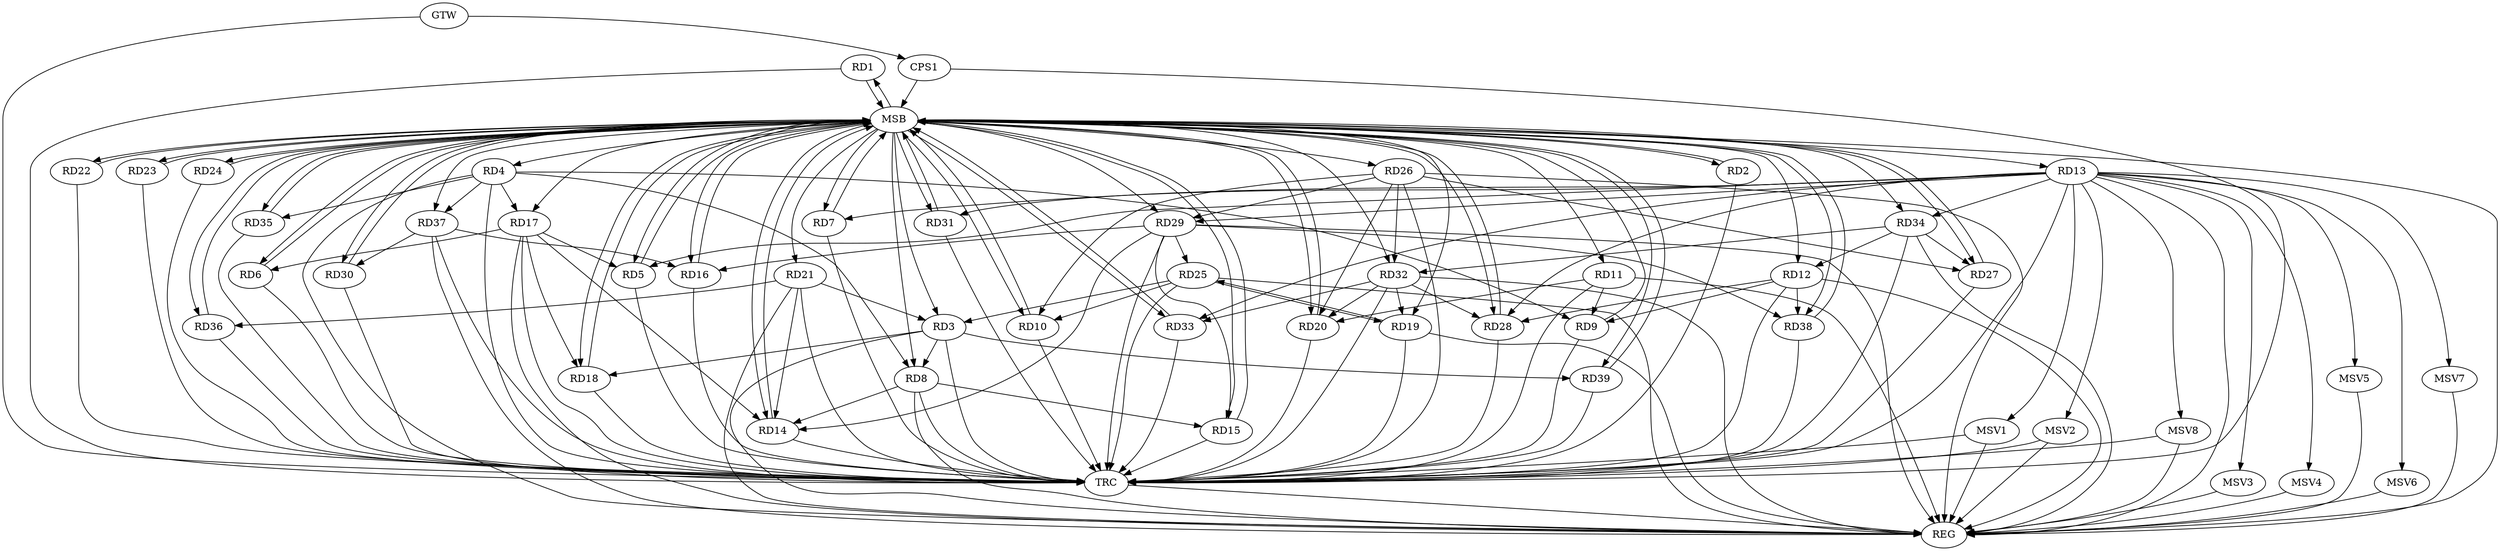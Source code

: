 strict digraph G {
  RD1 [ label="RD1" ];
  RD2 [ label="RD2" ];
  RD3 [ label="RD3" ];
  RD4 [ label="RD4" ];
  RD5 [ label="RD5" ];
  RD6 [ label="RD6" ];
  RD7 [ label="RD7" ];
  RD8 [ label="RD8" ];
  RD9 [ label="RD9" ];
  RD10 [ label="RD10" ];
  RD11 [ label="RD11" ];
  RD12 [ label="RD12" ];
  RD13 [ label="RD13" ];
  RD14 [ label="RD14" ];
  RD15 [ label="RD15" ];
  RD16 [ label="RD16" ];
  RD17 [ label="RD17" ];
  RD18 [ label="RD18" ];
  RD19 [ label="RD19" ];
  RD20 [ label="RD20" ];
  RD21 [ label="RD21" ];
  RD22 [ label="RD22" ];
  RD23 [ label="RD23" ];
  RD24 [ label="RD24" ];
  RD25 [ label="RD25" ];
  RD26 [ label="RD26" ];
  RD27 [ label="RD27" ];
  RD28 [ label="RD28" ];
  RD29 [ label="RD29" ];
  RD30 [ label="RD30" ];
  RD31 [ label="RD31" ];
  RD32 [ label="RD32" ];
  RD33 [ label="RD33" ];
  RD34 [ label="RD34" ];
  RD35 [ label="RD35" ];
  RD36 [ label="RD36" ];
  RD37 [ label="RD37" ];
  RD38 [ label="RD38" ];
  RD39 [ label="RD39" ];
  CPS1 [ label="CPS1" ];
  GTW [ label="GTW" ];
  REG [ label="REG" ];
  MSB [ label="MSB" ];
  TRC [ label="TRC" ];
  MSV1 [ label="MSV1" ];
  MSV2 [ label="MSV2" ];
  MSV3 [ label="MSV3" ];
  MSV4 [ label="MSV4" ];
  MSV5 [ label="MSV5" ];
  MSV6 [ label="MSV6" ];
  MSV7 [ label="MSV7" ];
  MSV8 [ label="MSV8" ];
  RD3 -> RD8;
  RD3 -> RD18;
  RD21 -> RD3;
  RD25 -> RD3;
  RD3 -> RD39;
  RD4 -> RD8;
  RD4 -> RD9;
  RD4 -> RD17;
  RD4 -> RD35;
  RD4 -> RD37;
  RD13 -> RD5;
  RD17 -> RD5;
  RD17 -> RD6;
  RD13 -> RD7;
  RD8 -> RD14;
  RD8 -> RD15;
  RD11 -> RD9;
  RD12 -> RD9;
  RD25 -> RD10;
  RD26 -> RD10;
  RD11 -> RD20;
  RD12 -> RD28;
  RD34 -> RD12;
  RD12 -> RD38;
  RD13 -> RD28;
  RD13 -> RD29;
  RD13 -> RD31;
  RD13 -> RD33;
  RD13 -> RD34;
  RD17 -> RD14;
  RD21 -> RD14;
  RD29 -> RD14;
  RD29 -> RD15;
  RD29 -> RD16;
  RD37 -> RD16;
  RD17 -> RD18;
  RD19 -> RD25;
  RD25 -> RD19;
  RD32 -> RD19;
  RD26 -> RD20;
  RD32 -> RD20;
  RD21 -> RD36;
  RD29 -> RD25;
  RD26 -> RD27;
  RD26 -> RD29;
  RD26 -> RD32;
  RD34 -> RD27;
  RD32 -> RD28;
  RD29 -> RD38;
  RD37 -> RD30;
  RD32 -> RD33;
  RD34 -> RD32;
  GTW -> CPS1;
  RD3 -> REG;
  RD4 -> REG;
  RD8 -> REG;
  RD11 -> REG;
  RD12 -> REG;
  RD13 -> REG;
  RD17 -> REG;
  RD19 -> REG;
  RD21 -> REG;
  RD25 -> REG;
  RD26 -> REG;
  RD29 -> REG;
  RD32 -> REG;
  RD34 -> REG;
  RD37 -> REG;
  RD1 -> MSB;
  MSB -> RD5;
  MSB -> RD6;
  MSB -> RD12;
  MSB -> RD17;
  MSB -> RD22;
  MSB -> RD23;
  MSB -> RD33;
  MSB -> REG;
  RD2 -> MSB;
  MSB -> RD32;
  RD5 -> MSB;
  MSB -> RD20;
  RD6 -> MSB;
  MSB -> RD30;
  RD7 -> MSB;
  MSB -> RD13;
  MSB -> RD16;
  RD9 -> MSB;
  RD10 -> MSB;
  MSB -> RD8;
  MSB -> RD36;
  RD14 -> MSB;
  MSB -> RD35;
  MSB -> RD37;
  RD15 -> MSB;
  MSB -> RD7;
  MSB -> RD10;
  MSB -> RD14;
  MSB -> RD18;
  MSB -> RD24;
  MSB -> RD39;
  RD16 -> MSB;
  MSB -> RD2;
  MSB -> RD38;
  RD18 -> MSB;
  MSB -> RD27;
  MSB -> RD28;
  MSB -> RD29;
  RD20 -> MSB;
  MSB -> RD1;
  MSB -> RD3;
  MSB -> RD21;
  MSB -> RD31;
  RD22 -> MSB;
  MSB -> RD4;
  MSB -> RD15;
  RD23 -> MSB;
  MSB -> RD11;
  MSB -> RD19;
  RD24 -> MSB;
  RD27 -> MSB;
  MSB -> RD26;
  RD28 -> MSB;
  RD30 -> MSB;
  RD31 -> MSB;
  RD33 -> MSB;
  RD35 -> MSB;
  RD36 -> MSB;
  RD38 -> MSB;
  RD39 -> MSB;
  CPS1 -> MSB;
  MSB -> RD34;
  RD1 -> TRC;
  RD2 -> TRC;
  RD3 -> TRC;
  RD4 -> TRC;
  RD5 -> TRC;
  RD6 -> TRC;
  RD7 -> TRC;
  RD8 -> TRC;
  RD9 -> TRC;
  RD10 -> TRC;
  RD11 -> TRC;
  RD12 -> TRC;
  RD13 -> TRC;
  RD14 -> TRC;
  RD15 -> TRC;
  RD16 -> TRC;
  RD17 -> TRC;
  RD18 -> TRC;
  RD19 -> TRC;
  RD20 -> TRC;
  RD21 -> TRC;
  RD22 -> TRC;
  RD23 -> TRC;
  RD24 -> TRC;
  RD25 -> TRC;
  RD26 -> TRC;
  RD27 -> TRC;
  RD28 -> TRC;
  RD29 -> TRC;
  RD30 -> TRC;
  RD31 -> TRC;
  RD32 -> TRC;
  RD33 -> TRC;
  RD34 -> TRC;
  RD35 -> TRC;
  RD36 -> TRC;
  RD37 -> TRC;
  RD38 -> TRC;
  RD39 -> TRC;
  CPS1 -> TRC;
  GTW -> TRC;
  TRC -> REG;
  RD13 -> MSV1;
  RD13 -> MSV2;
  MSV1 -> REG;
  MSV1 -> TRC;
  MSV2 -> REG;
  MSV2 -> TRC;
  RD13 -> MSV3;
  RD13 -> MSV4;
  MSV3 -> REG;
  MSV4 -> REG;
  RD13 -> MSV5;
  RD13 -> MSV6;
  RD13 -> MSV7;
  RD13 -> MSV8;
  MSV5 -> REG;
  MSV6 -> REG;
  MSV7 -> REG;
  MSV8 -> REG;
  MSV8 -> TRC;
}
